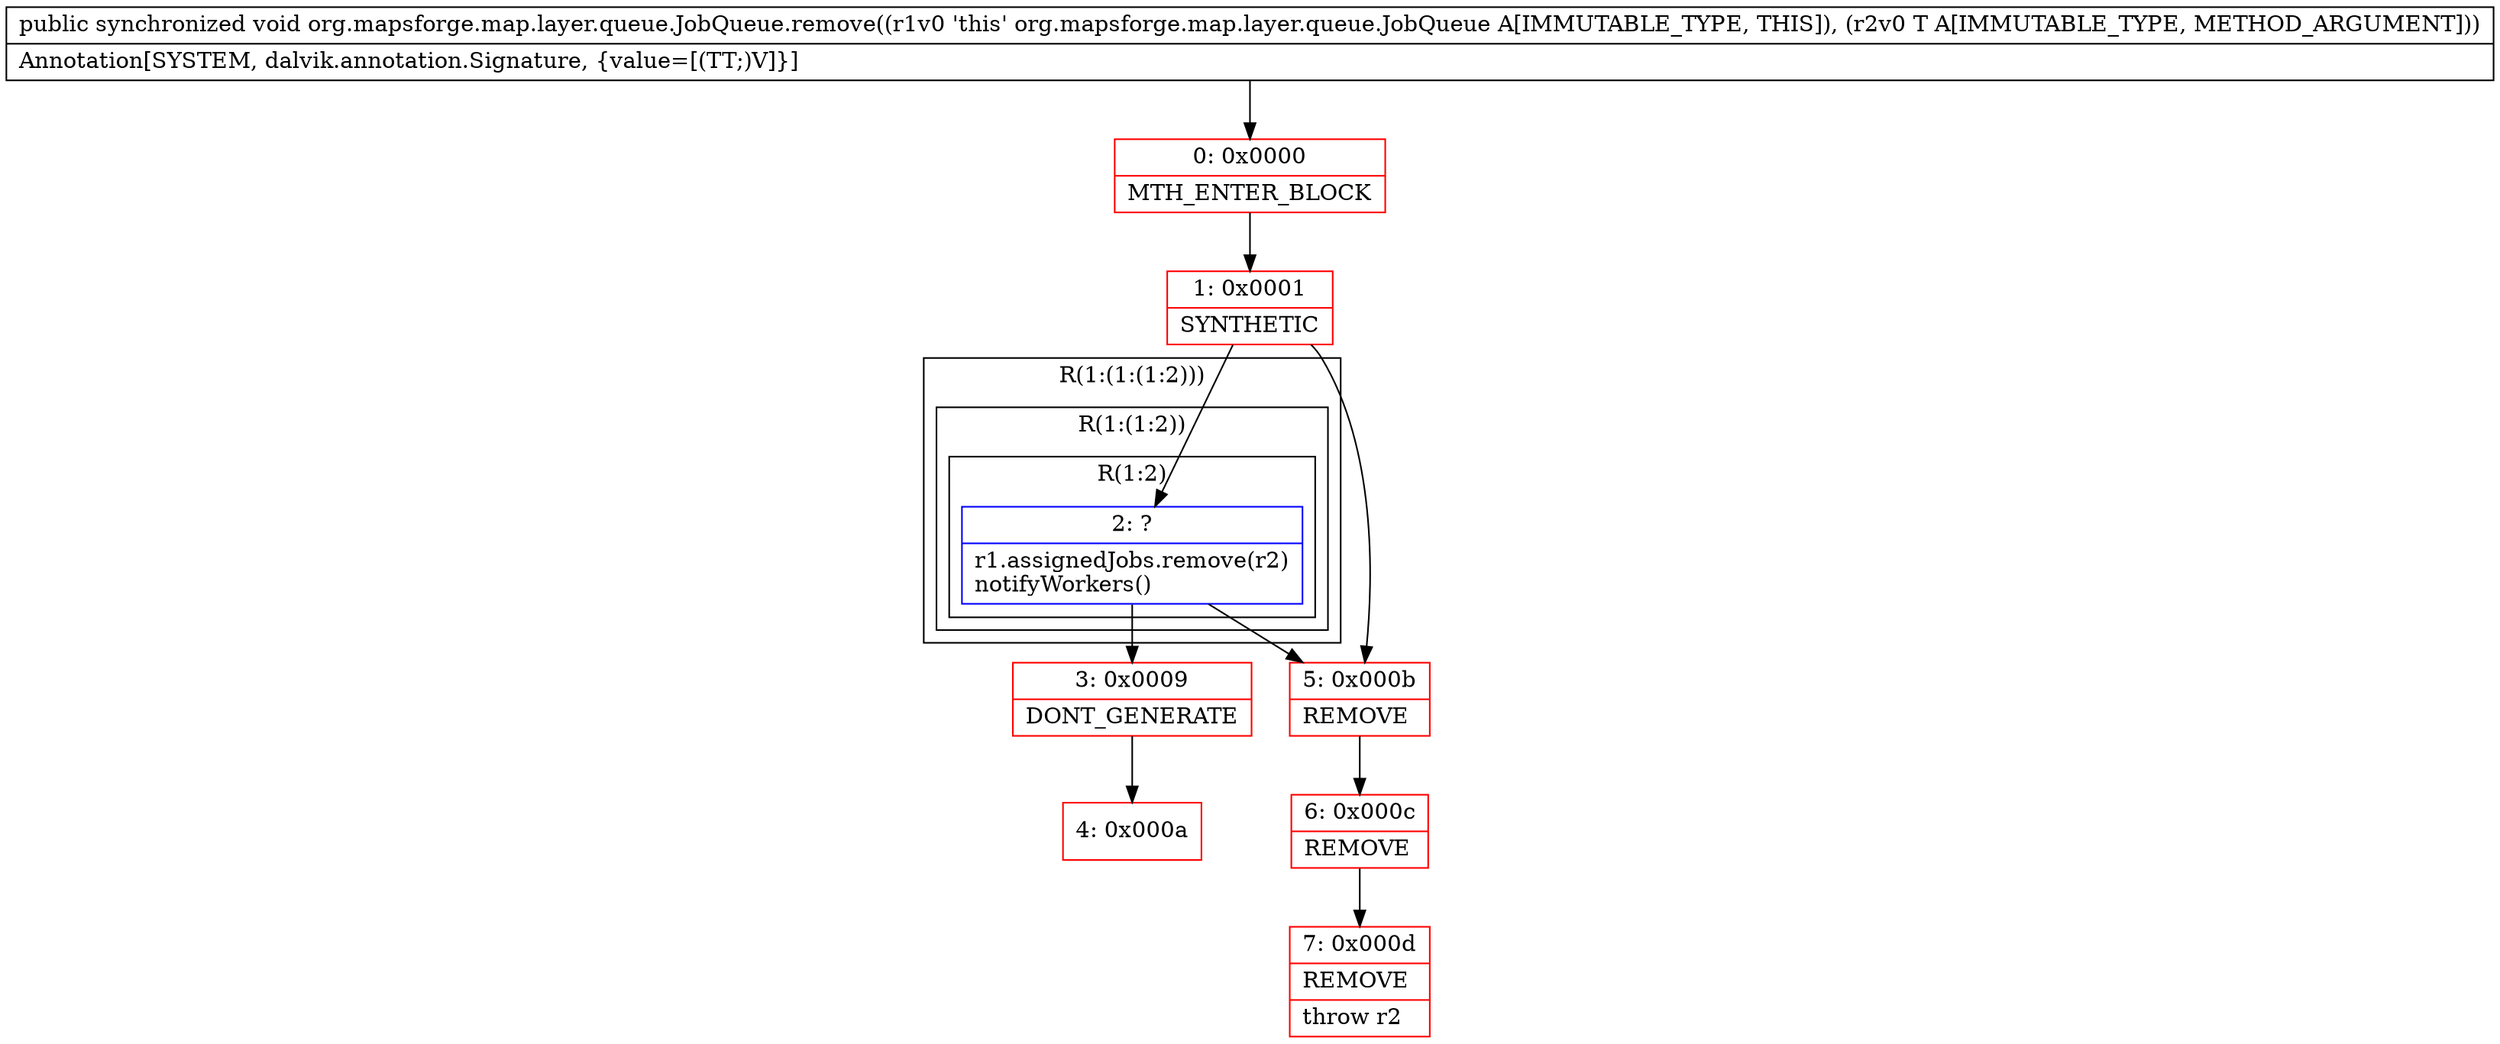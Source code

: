 digraph "CFG fororg.mapsforge.map.layer.queue.JobQueue.remove(Lorg\/mapsforge\/map\/layer\/queue\/Job;)V" {
subgraph cluster_Region_1324121978 {
label = "R(1:(1:(1:2)))";
node [shape=record,color=blue];
subgraph cluster_Region_205629680 {
label = "R(1:(1:2))";
node [shape=record,color=blue];
subgraph cluster_Region_1361376154 {
label = "R(1:2)";
node [shape=record,color=blue];
Node_2 [shape=record,label="{2\:\ ?|r1.assignedJobs.remove(r2)\lnotifyWorkers()\l}"];
}
}
}
Node_0 [shape=record,color=red,label="{0\:\ 0x0000|MTH_ENTER_BLOCK\l}"];
Node_1 [shape=record,color=red,label="{1\:\ 0x0001|SYNTHETIC\l}"];
Node_3 [shape=record,color=red,label="{3\:\ 0x0009|DONT_GENERATE\l}"];
Node_4 [shape=record,color=red,label="{4\:\ 0x000a}"];
Node_5 [shape=record,color=red,label="{5\:\ 0x000b|REMOVE\l}"];
Node_6 [shape=record,color=red,label="{6\:\ 0x000c|REMOVE\l}"];
Node_7 [shape=record,color=red,label="{7\:\ 0x000d|REMOVE\l|throw r2\l}"];
MethodNode[shape=record,label="{public synchronized void org.mapsforge.map.layer.queue.JobQueue.remove((r1v0 'this' org.mapsforge.map.layer.queue.JobQueue A[IMMUTABLE_TYPE, THIS]), (r2v0 T A[IMMUTABLE_TYPE, METHOD_ARGUMENT]))  | Annotation[SYSTEM, dalvik.annotation.Signature, \{value=[(TT;)V]\}]\l}"];
MethodNode -> Node_0;
Node_2 -> Node_3;
Node_2 -> Node_5;
Node_0 -> Node_1;
Node_1 -> Node_2;
Node_1 -> Node_5;
Node_3 -> Node_4;
Node_5 -> Node_6;
Node_6 -> Node_7;
}

